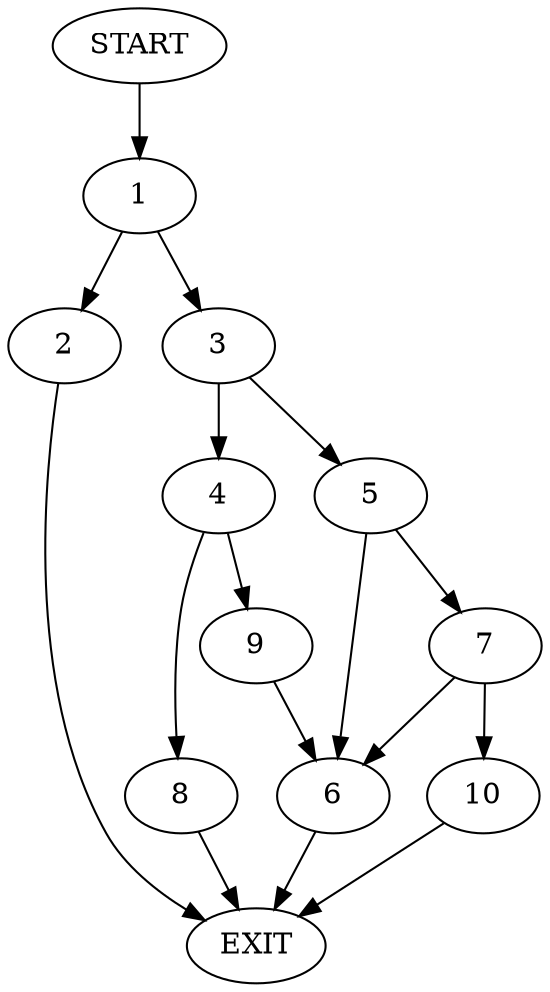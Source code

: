 digraph {
0 [label="START"]
11 [label="EXIT"]
0 -> 1
1 -> 2
1 -> 3
3 -> 4
3 -> 5
2 -> 11
5 -> 6
5 -> 7
4 -> 8
4 -> 9
8 -> 11
9 -> 6
6 -> 11
7 -> 6
7 -> 10
10 -> 11
}
